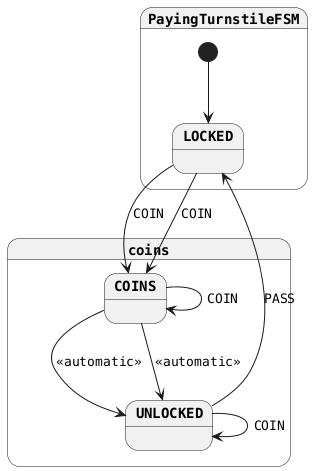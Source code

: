 @startuml
skinparam monochrome true
skinparam StateFontName Helvetica
skinparam defaultFontName Monospaced
skinparam defaultFontStyle Bold
skinparam state {
    FontStyle Bold
}
state coins {
COINS --> UNLOCKED : <<automatic>>
COINS --> UNLOCKED : <<automatic>>
COINS --> COINS : COIN
}
state PayingTurnstileFSM {
[*] --> LOCKED
LOCKED --> COINS : COIN
LOCKED --> COINS : COIN
UNLOCKED --> UNLOCKED : COIN
UNLOCKED --> LOCKED : PASS
}
@enduml
